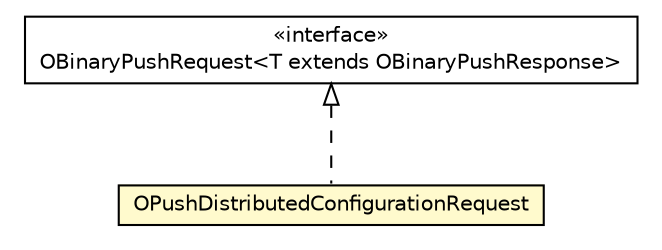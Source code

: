 #!/usr/local/bin/dot
#
# Class diagram 
# Generated by UMLGraph version R5_6-24-gf6e263 (http://www.umlgraph.org/)
#

digraph G {
	edge [fontname="Helvetica",fontsize=10,labelfontname="Helvetica",labelfontsize=10];
	node [fontname="Helvetica",fontsize=10,shape=plaintext];
	nodesep=0.25;
	ranksep=0.5;
	// com.orientechnologies.orient.client.remote.message.OBinaryPushRequest<T extends com.orientechnologies.orient.client.remote.message.OBinaryPushResponse>
	c5075888 [label=<<table title="com.orientechnologies.orient.client.remote.message.OBinaryPushRequest" border="0" cellborder="1" cellspacing="0" cellpadding="2" port="p" href="./OBinaryPushRequest.html">
		<tr><td><table border="0" cellspacing="0" cellpadding="1">
<tr><td align="center" balign="center"> &#171;interface&#187; </td></tr>
<tr><td align="center" balign="center"> OBinaryPushRequest&lt;T extends OBinaryPushResponse&gt; </td></tr>
		</table></td></tr>
		</table>>, URL="./OBinaryPushRequest.html", fontname="Helvetica", fontcolor="black", fontsize=10.0];
	// com.orientechnologies.orient.client.remote.message.OPushDistributedConfigurationRequest
	c5075994 [label=<<table title="com.orientechnologies.orient.client.remote.message.OPushDistributedConfigurationRequest" border="0" cellborder="1" cellspacing="0" cellpadding="2" port="p" bgcolor="lemonChiffon" href="./OPushDistributedConfigurationRequest.html">
		<tr><td><table border="0" cellspacing="0" cellpadding="1">
<tr><td align="center" balign="center"> OPushDistributedConfigurationRequest </td></tr>
		</table></td></tr>
		</table>>, URL="./OPushDistributedConfigurationRequest.html", fontname="Helvetica", fontcolor="black", fontsize=10.0];
	//com.orientechnologies.orient.client.remote.message.OPushDistributedConfigurationRequest implements com.orientechnologies.orient.client.remote.message.OBinaryPushRequest<T extends com.orientechnologies.orient.client.remote.message.OBinaryPushResponse>
	c5075888:p -> c5075994:p [dir=back,arrowtail=empty,style=dashed];
}

